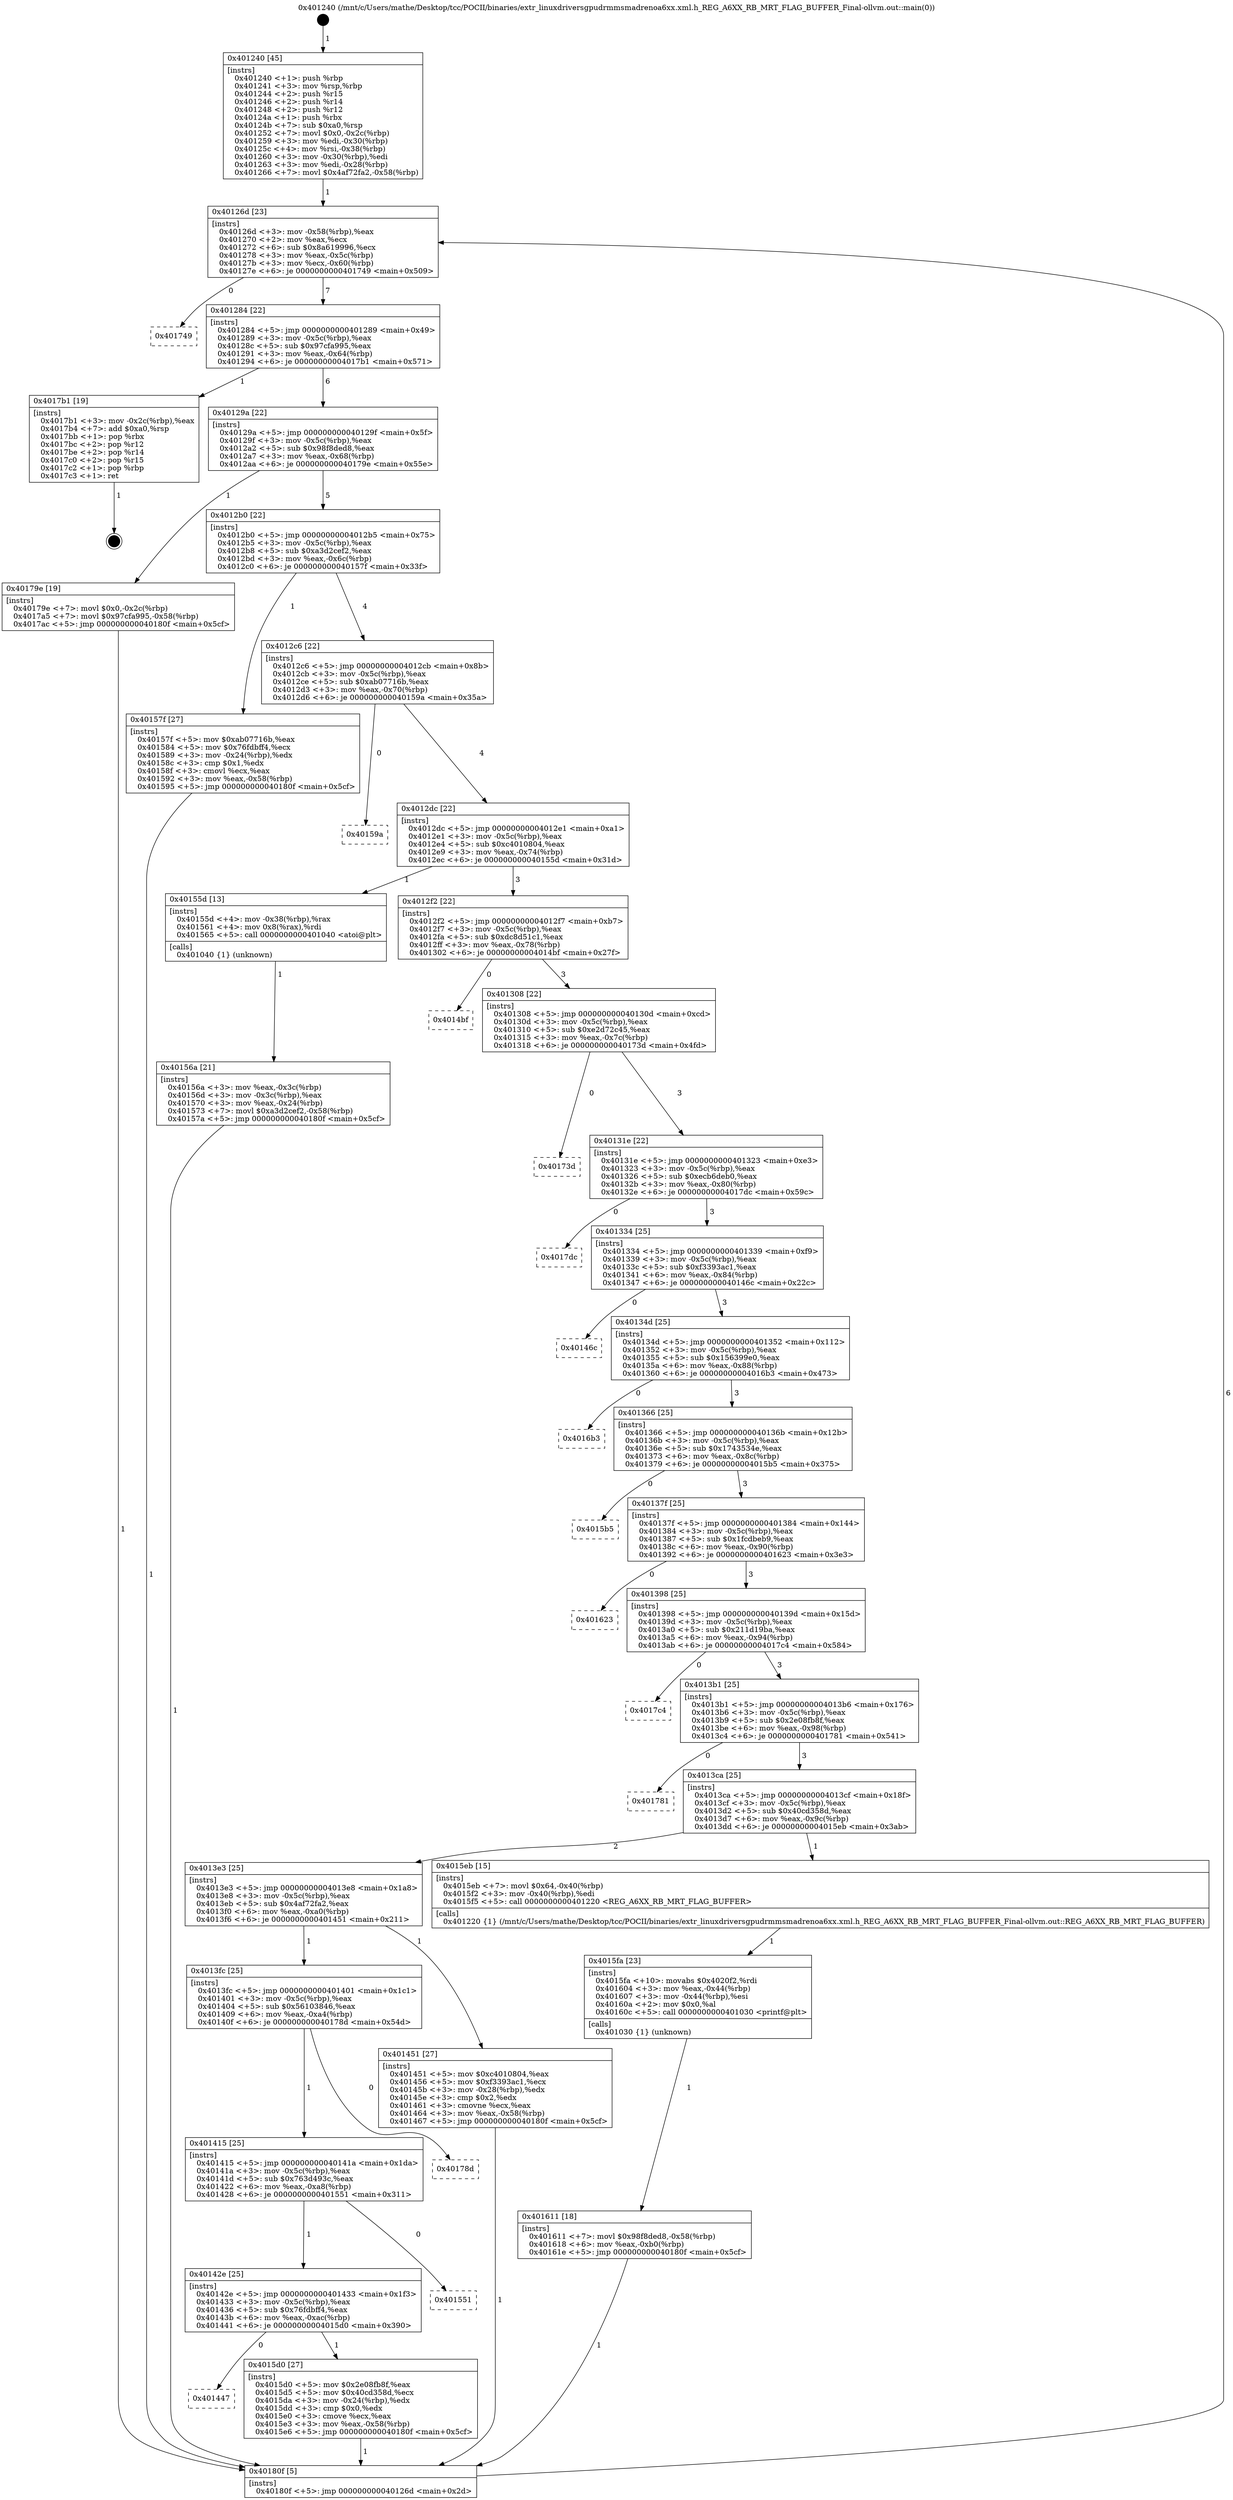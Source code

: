 digraph "0x401240" {
  label = "0x401240 (/mnt/c/Users/mathe/Desktop/tcc/POCII/binaries/extr_linuxdriversgpudrmmsmadrenoa6xx.xml.h_REG_A6XX_RB_MRT_FLAG_BUFFER_Final-ollvm.out::main(0))"
  labelloc = "t"
  node[shape=record]

  Entry [label="",width=0.3,height=0.3,shape=circle,fillcolor=black,style=filled]
  "0x40126d" [label="{
     0x40126d [23]\l
     | [instrs]\l
     &nbsp;&nbsp;0x40126d \<+3\>: mov -0x58(%rbp),%eax\l
     &nbsp;&nbsp;0x401270 \<+2\>: mov %eax,%ecx\l
     &nbsp;&nbsp;0x401272 \<+6\>: sub $0x8a619996,%ecx\l
     &nbsp;&nbsp;0x401278 \<+3\>: mov %eax,-0x5c(%rbp)\l
     &nbsp;&nbsp;0x40127b \<+3\>: mov %ecx,-0x60(%rbp)\l
     &nbsp;&nbsp;0x40127e \<+6\>: je 0000000000401749 \<main+0x509\>\l
  }"]
  "0x401749" [label="{
     0x401749\l
  }", style=dashed]
  "0x401284" [label="{
     0x401284 [22]\l
     | [instrs]\l
     &nbsp;&nbsp;0x401284 \<+5\>: jmp 0000000000401289 \<main+0x49\>\l
     &nbsp;&nbsp;0x401289 \<+3\>: mov -0x5c(%rbp),%eax\l
     &nbsp;&nbsp;0x40128c \<+5\>: sub $0x97cfa995,%eax\l
     &nbsp;&nbsp;0x401291 \<+3\>: mov %eax,-0x64(%rbp)\l
     &nbsp;&nbsp;0x401294 \<+6\>: je 00000000004017b1 \<main+0x571\>\l
  }"]
  Exit [label="",width=0.3,height=0.3,shape=circle,fillcolor=black,style=filled,peripheries=2]
  "0x4017b1" [label="{
     0x4017b1 [19]\l
     | [instrs]\l
     &nbsp;&nbsp;0x4017b1 \<+3\>: mov -0x2c(%rbp),%eax\l
     &nbsp;&nbsp;0x4017b4 \<+7\>: add $0xa0,%rsp\l
     &nbsp;&nbsp;0x4017bb \<+1\>: pop %rbx\l
     &nbsp;&nbsp;0x4017bc \<+2\>: pop %r12\l
     &nbsp;&nbsp;0x4017be \<+2\>: pop %r14\l
     &nbsp;&nbsp;0x4017c0 \<+2\>: pop %r15\l
     &nbsp;&nbsp;0x4017c2 \<+1\>: pop %rbp\l
     &nbsp;&nbsp;0x4017c3 \<+1\>: ret\l
  }"]
  "0x40129a" [label="{
     0x40129a [22]\l
     | [instrs]\l
     &nbsp;&nbsp;0x40129a \<+5\>: jmp 000000000040129f \<main+0x5f\>\l
     &nbsp;&nbsp;0x40129f \<+3\>: mov -0x5c(%rbp),%eax\l
     &nbsp;&nbsp;0x4012a2 \<+5\>: sub $0x98f8ded8,%eax\l
     &nbsp;&nbsp;0x4012a7 \<+3\>: mov %eax,-0x68(%rbp)\l
     &nbsp;&nbsp;0x4012aa \<+6\>: je 000000000040179e \<main+0x55e\>\l
  }"]
  "0x401611" [label="{
     0x401611 [18]\l
     | [instrs]\l
     &nbsp;&nbsp;0x401611 \<+7\>: movl $0x98f8ded8,-0x58(%rbp)\l
     &nbsp;&nbsp;0x401618 \<+6\>: mov %eax,-0xb0(%rbp)\l
     &nbsp;&nbsp;0x40161e \<+5\>: jmp 000000000040180f \<main+0x5cf\>\l
  }"]
  "0x40179e" [label="{
     0x40179e [19]\l
     | [instrs]\l
     &nbsp;&nbsp;0x40179e \<+7\>: movl $0x0,-0x2c(%rbp)\l
     &nbsp;&nbsp;0x4017a5 \<+7\>: movl $0x97cfa995,-0x58(%rbp)\l
     &nbsp;&nbsp;0x4017ac \<+5\>: jmp 000000000040180f \<main+0x5cf\>\l
  }"]
  "0x4012b0" [label="{
     0x4012b0 [22]\l
     | [instrs]\l
     &nbsp;&nbsp;0x4012b0 \<+5\>: jmp 00000000004012b5 \<main+0x75\>\l
     &nbsp;&nbsp;0x4012b5 \<+3\>: mov -0x5c(%rbp),%eax\l
     &nbsp;&nbsp;0x4012b8 \<+5\>: sub $0xa3d2cef2,%eax\l
     &nbsp;&nbsp;0x4012bd \<+3\>: mov %eax,-0x6c(%rbp)\l
     &nbsp;&nbsp;0x4012c0 \<+6\>: je 000000000040157f \<main+0x33f\>\l
  }"]
  "0x4015fa" [label="{
     0x4015fa [23]\l
     | [instrs]\l
     &nbsp;&nbsp;0x4015fa \<+10\>: movabs $0x4020f2,%rdi\l
     &nbsp;&nbsp;0x401604 \<+3\>: mov %eax,-0x44(%rbp)\l
     &nbsp;&nbsp;0x401607 \<+3\>: mov -0x44(%rbp),%esi\l
     &nbsp;&nbsp;0x40160a \<+2\>: mov $0x0,%al\l
     &nbsp;&nbsp;0x40160c \<+5\>: call 0000000000401030 \<printf@plt\>\l
     | [calls]\l
     &nbsp;&nbsp;0x401030 \{1\} (unknown)\l
  }"]
  "0x40157f" [label="{
     0x40157f [27]\l
     | [instrs]\l
     &nbsp;&nbsp;0x40157f \<+5\>: mov $0xab07716b,%eax\l
     &nbsp;&nbsp;0x401584 \<+5\>: mov $0x76fdbff4,%ecx\l
     &nbsp;&nbsp;0x401589 \<+3\>: mov -0x24(%rbp),%edx\l
     &nbsp;&nbsp;0x40158c \<+3\>: cmp $0x1,%edx\l
     &nbsp;&nbsp;0x40158f \<+3\>: cmovl %ecx,%eax\l
     &nbsp;&nbsp;0x401592 \<+3\>: mov %eax,-0x58(%rbp)\l
     &nbsp;&nbsp;0x401595 \<+5\>: jmp 000000000040180f \<main+0x5cf\>\l
  }"]
  "0x4012c6" [label="{
     0x4012c6 [22]\l
     | [instrs]\l
     &nbsp;&nbsp;0x4012c6 \<+5\>: jmp 00000000004012cb \<main+0x8b\>\l
     &nbsp;&nbsp;0x4012cb \<+3\>: mov -0x5c(%rbp),%eax\l
     &nbsp;&nbsp;0x4012ce \<+5\>: sub $0xab07716b,%eax\l
     &nbsp;&nbsp;0x4012d3 \<+3\>: mov %eax,-0x70(%rbp)\l
     &nbsp;&nbsp;0x4012d6 \<+6\>: je 000000000040159a \<main+0x35a\>\l
  }"]
  "0x401447" [label="{
     0x401447\l
  }", style=dashed]
  "0x40159a" [label="{
     0x40159a\l
  }", style=dashed]
  "0x4012dc" [label="{
     0x4012dc [22]\l
     | [instrs]\l
     &nbsp;&nbsp;0x4012dc \<+5\>: jmp 00000000004012e1 \<main+0xa1\>\l
     &nbsp;&nbsp;0x4012e1 \<+3\>: mov -0x5c(%rbp),%eax\l
     &nbsp;&nbsp;0x4012e4 \<+5\>: sub $0xc4010804,%eax\l
     &nbsp;&nbsp;0x4012e9 \<+3\>: mov %eax,-0x74(%rbp)\l
     &nbsp;&nbsp;0x4012ec \<+6\>: je 000000000040155d \<main+0x31d\>\l
  }"]
  "0x4015d0" [label="{
     0x4015d0 [27]\l
     | [instrs]\l
     &nbsp;&nbsp;0x4015d0 \<+5\>: mov $0x2e08fb8f,%eax\l
     &nbsp;&nbsp;0x4015d5 \<+5\>: mov $0x40cd358d,%ecx\l
     &nbsp;&nbsp;0x4015da \<+3\>: mov -0x24(%rbp),%edx\l
     &nbsp;&nbsp;0x4015dd \<+3\>: cmp $0x0,%edx\l
     &nbsp;&nbsp;0x4015e0 \<+3\>: cmove %ecx,%eax\l
     &nbsp;&nbsp;0x4015e3 \<+3\>: mov %eax,-0x58(%rbp)\l
     &nbsp;&nbsp;0x4015e6 \<+5\>: jmp 000000000040180f \<main+0x5cf\>\l
  }"]
  "0x40155d" [label="{
     0x40155d [13]\l
     | [instrs]\l
     &nbsp;&nbsp;0x40155d \<+4\>: mov -0x38(%rbp),%rax\l
     &nbsp;&nbsp;0x401561 \<+4\>: mov 0x8(%rax),%rdi\l
     &nbsp;&nbsp;0x401565 \<+5\>: call 0000000000401040 \<atoi@plt\>\l
     | [calls]\l
     &nbsp;&nbsp;0x401040 \{1\} (unknown)\l
  }"]
  "0x4012f2" [label="{
     0x4012f2 [22]\l
     | [instrs]\l
     &nbsp;&nbsp;0x4012f2 \<+5\>: jmp 00000000004012f7 \<main+0xb7\>\l
     &nbsp;&nbsp;0x4012f7 \<+3\>: mov -0x5c(%rbp),%eax\l
     &nbsp;&nbsp;0x4012fa \<+5\>: sub $0xdc8d51c1,%eax\l
     &nbsp;&nbsp;0x4012ff \<+3\>: mov %eax,-0x78(%rbp)\l
     &nbsp;&nbsp;0x401302 \<+6\>: je 00000000004014bf \<main+0x27f\>\l
  }"]
  "0x40142e" [label="{
     0x40142e [25]\l
     | [instrs]\l
     &nbsp;&nbsp;0x40142e \<+5\>: jmp 0000000000401433 \<main+0x1f3\>\l
     &nbsp;&nbsp;0x401433 \<+3\>: mov -0x5c(%rbp),%eax\l
     &nbsp;&nbsp;0x401436 \<+5\>: sub $0x76fdbff4,%eax\l
     &nbsp;&nbsp;0x40143b \<+6\>: mov %eax,-0xac(%rbp)\l
     &nbsp;&nbsp;0x401441 \<+6\>: je 00000000004015d0 \<main+0x390\>\l
  }"]
  "0x4014bf" [label="{
     0x4014bf\l
  }", style=dashed]
  "0x401308" [label="{
     0x401308 [22]\l
     | [instrs]\l
     &nbsp;&nbsp;0x401308 \<+5\>: jmp 000000000040130d \<main+0xcd\>\l
     &nbsp;&nbsp;0x40130d \<+3\>: mov -0x5c(%rbp),%eax\l
     &nbsp;&nbsp;0x401310 \<+5\>: sub $0xe2d72c45,%eax\l
     &nbsp;&nbsp;0x401315 \<+3\>: mov %eax,-0x7c(%rbp)\l
     &nbsp;&nbsp;0x401318 \<+6\>: je 000000000040173d \<main+0x4fd\>\l
  }"]
  "0x401551" [label="{
     0x401551\l
  }", style=dashed]
  "0x40173d" [label="{
     0x40173d\l
  }", style=dashed]
  "0x40131e" [label="{
     0x40131e [22]\l
     | [instrs]\l
     &nbsp;&nbsp;0x40131e \<+5\>: jmp 0000000000401323 \<main+0xe3\>\l
     &nbsp;&nbsp;0x401323 \<+3\>: mov -0x5c(%rbp),%eax\l
     &nbsp;&nbsp;0x401326 \<+5\>: sub $0xecb6deb0,%eax\l
     &nbsp;&nbsp;0x40132b \<+3\>: mov %eax,-0x80(%rbp)\l
     &nbsp;&nbsp;0x40132e \<+6\>: je 00000000004017dc \<main+0x59c\>\l
  }"]
  "0x401415" [label="{
     0x401415 [25]\l
     | [instrs]\l
     &nbsp;&nbsp;0x401415 \<+5\>: jmp 000000000040141a \<main+0x1da\>\l
     &nbsp;&nbsp;0x40141a \<+3\>: mov -0x5c(%rbp),%eax\l
     &nbsp;&nbsp;0x40141d \<+5\>: sub $0x763d493c,%eax\l
     &nbsp;&nbsp;0x401422 \<+6\>: mov %eax,-0xa8(%rbp)\l
     &nbsp;&nbsp;0x401428 \<+6\>: je 0000000000401551 \<main+0x311\>\l
  }"]
  "0x4017dc" [label="{
     0x4017dc\l
  }", style=dashed]
  "0x401334" [label="{
     0x401334 [25]\l
     | [instrs]\l
     &nbsp;&nbsp;0x401334 \<+5\>: jmp 0000000000401339 \<main+0xf9\>\l
     &nbsp;&nbsp;0x401339 \<+3\>: mov -0x5c(%rbp),%eax\l
     &nbsp;&nbsp;0x40133c \<+5\>: sub $0xf3393ac1,%eax\l
     &nbsp;&nbsp;0x401341 \<+6\>: mov %eax,-0x84(%rbp)\l
     &nbsp;&nbsp;0x401347 \<+6\>: je 000000000040146c \<main+0x22c\>\l
  }"]
  "0x40178d" [label="{
     0x40178d\l
  }", style=dashed]
  "0x40146c" [label="{
     0x40146c\l
  }", style=dashed]
  "0x40134d" [label="{
     0x40134d [25]\l
     | [instrs]\l
     &nbsp;&nbsp;0x40134d \<+5\>: jmp 0000000000401352 \<main+0x112\>\l
     &nbsp;&nbsp;0x401352 \<+3\>: mov -0x5c(%rbp),%eax\l
     &nbsp;&nbsp;0x401355 \<+5\>: sub $0x156399e0,%eax\l
     &nbsp;&nbsp;0x40135a \<+6\>: mov %eax,-0x88(%rbp)\l
     &nbsp;&nbsp;0x401360 \<+6\>: je 00000000004016b3 \<main+0x473\>\l
  }"]
  "0x40156a" [label="{
     0x40156a [21]\l
     | [instrs]\l
     &nbsp;&nbsp;0x40156a \<+3\>: mov %eax,-0x3c(%rbp)\l
     &nbsp;&nbsp;0x40156d \<+3\>: mov -0x3c(%rbp),%eax\l
     &nbsp;&nbsp;0x401570 \<+3\>: mov %eax,-0x24(%rbp)\l
     &nbsp;&nbsp;0x401573 \<+7\>: movl $0xa3d2cef2,-0x58(%rbp)\l
     &nbsp;&nbsp;0x40157a \<+5\>: jmp 000000000040180f \<main+0x5cf\>\l
  }"]
  "0x4016b3" [label="{
     0x4016b3\l
  }", style=dashed]
  "0x401366" [label="{
     0x401366 [25]\l
     | [instrs]\l
     &nbsp;&nbsp;0x401366 \<+5\>: jmp 000000000040136b \<main+0x12b\>\l
     &nbsp;&nbsp;0x40136b \<+3\>: mov -0x5c(%rbp),%eax\l
     &nbsp;&nbsp;0x40136e \<+5\>: sub $0x1743534e,%eax\l
     &nbsp;&nbsp;0x401373 \<+6\>: mov %eax,-0x8c(%rbp)\l
     &nbsp;&nbsp;0x401379 \<+6\>: je 00000000004015b5 \<main+0x375\>\l
  }"]
  "0x401240" [label="{
     0x401240 [45]\l
     | [instrs]\l
     &nbsp;&nbsp;0x401240 \<+1\>: push %rbp\l
     &nbsp;&nbsp;0x401241 \<+3\>: mov %rsp,%rbp\l
     &nbsp;&nbsp;0x401244 \<+2\>: push %r15\l
     &nbsp;&nbsp;0x401246 \<+2\>: push %r14\l
     &nbsp;&nbsp;0x401248 \<+2\>: push %r12\l
     &nbsp;&nbsp;0x40124a \<+1\>: push %rbx\l
     &nbsp;&nbsp;0x40124b \<+7\>: sub $0xa0,%rsp\l
     &nbsp;&nbsp;0x401252 \<+7\>: movl $0x0,-0x2c(%rbp)\l
     &nbsp;&nbsp;0x401259 \<+3\>: mov %edi,-0x30(%rbp)\l
     &nbsp;&nbsp;0x40125c \<+4\>: mov %rsi,-0x38(%rbp)\l
     &nbsp;&nbsp;0x401260 \<+3\>: mov -0x30(%rbp),%edi\l
     &nbsp;&nbsp;0x401263 \<+3\>: mov %edi,-0x28(%rbp)\l
     &nbsp;&nbsp;0x401266 \<+7\>: movl $0x4af72fa2,-0x58(%rbp)\l
  }"]
  "0x4015b5" [label="{
     0x4015b5\l
  }", style=dashed]
  "0x40137f" [label="{
     0x40137f [25]\l
     | [instrs]\l
     &nbsp;&nbsp;0x40137f \<+5\>: jmp 0000000000401384 \<main+0x144\>\l
     &nbsp;&nbsp;0x401384 \<+3\>: mov -0x5c(%rbp),%eax\l
     &nbsp;&nbsp;0x401387 \<+5\>: sub $0x1fcdbeb9,%eax\l
     &nbsp;&nbsp;0x40138c \<+6\>: mov %eax,-0x90(%rbp)\l
     &nbsp;&nbsp;0x401392 \<+6\>: je 0000000000401623 \<main+0x3e3\>\l
  }"]
  "0x40180f" [label="{
     0x40180f [5]\l
     | [instrs]\l
     &nbsp;&nbsp;0x40180f \<+5\>: jmp 000000000040126d \<main+0x2d\>\l
  }"]
  "0x401623" [label="{
     0x401623\l
  }", style=dashed]
  "0x401398" [label="{
     0x401398 [25]\l
     | [instrs]\l
     &nbsp;&nbsp;0x401398 \<+5\>: jmp 000000000040139d \<main+0x15d\>\l
     &nbsp;&nbsp;0x40139d \<+3\>: mov -0x5c(%rbp),%eax\l
     &nbsp;&nbsp;0x4013a0 \<+5\>: sub $0x211d19ba,%eax\l
     &nbsp;&nbsp;0x4013a5 \<+6\>: mov %eax,-0x94(%rbp)\l
     &nbsp;&nbsp;0x4013ab \<+6\>: je 00000000004017c4 \<main+0x584\>\l
  }"]
  "0x4013fc" [label="{
     0x4013fc [25]\l
     | [instrs]\l
     &nbsp;&nbsp;0x4013fc \<+5\>: jmp 0000000000401401 \<main+0x1c1\>\l
     &nbsp;&nbsp;0x401401 \<+3\>: mov -0x5c(%rbp),%eax\l
     &nbsp;&nbsp;0x401404 \<+5\>: sub $0x56103846,%eax\l
     &nbsp;&nbsp;0x401409 \<+6\>: mov %eax,-0xa4(%rbp)\l
     &nbsp;&nbsp;0x40140f \<+6\>: je 000000000040178d \<main+0x54d\>\l
  }"]
  "0x4017c4" [label="{
     0x4017c4\l
  }", style=dashed]
  "0x4013b1" [label="{
     0x4013b1 [25]\l
     | [instrs]\l
     &nbsp;&nbsp;0x4013b1 \<+5\>: jmp 00000000004013b6 \<main+0x176\>\l
     &nbsp;&nbsp;0x4013b6 \<+3\>: mov -0x5c(%rbp),%eax\l
     &nbsp;&nbsp;0x4013b9 \<+5\>: sub $0x2e08fb8f,%eax\l
     &nbsp;&nbsp;0x4013be \<+6\>: mov %eax,-0x98(%rbp)\l
     &nbsp;&nbsp;0x4013c4 \<+6\>: je 0000000000401781 \<main+0x541\>\l
  }"]
  "0x401451" [label="{
     0x401451 [27]\l
     | [instrs]\l
     &nbsp;&nbsp;0x401451 \<+5\>: mov $0xc4010804,%eax\l
     &nbsp;&nbsp;0x401456 \<+5\>: mov $0xf3393ac1,%ecx\l
     &nbsp;&nbsp;0x40145b \<+3\>: mov -0x28(%rbp),%edx\l
     &nbsp;&nbsp;0x40145e \<+3\>: cmp $0x2,%edx\l
     &nbsp;&nbsp;0x401461 \<+3\>: cmovne %ecx,%eax\l
     &nbsp;&nbsp;0x401464 \<+3\>: mov %eax,-0x58(%rbp)\l
     &nbsp;&nbsp;0x401467 \<+5\>: jmp 000000000040180f \<main+0x5cf\>\l
  }"]
  "0x401781" [label="{
     0x401781\l
  }", style=dashed]
  "0x4013ca" [label="{
     0x4013ca [25]\l
     | [instrs]\l
     &nbsp;&nbsp;0x4013ca \<+5\>: jmp 00000000004013cf \<main+0x18f\>\l
     &nbsp;&nbsp;0x4013cf \<+3\>: mov -0x5c(%rbp),%eax\l
     &nbsp;&nbsp;0x4013d2 \<+5\>: sub $0x40cd358d,%eax\l
     &nbsp;&nbsp;0x4013d7 \<+6\>: mov %eax,-0x9c(%rbp)\l
     &nbsp;&nbsp;0x4013dd \<+6\>: je 00000000004015eb \<main+0x3ab\>\l
  }"]
  "0x4013e3" [label="{
     0x4013e3 [25]\l
     | [instrs]\l
     &nbsp;&nbsp;0x4013e3 \<+5\>: jmp 00000000004013e8 \<main+0x1a8\>\l
     &nbsp;&nbsp;0x4013e8 \<+3\>: mov -0x5c(%rbp),%eax\l
     &nbsp;&nbsp;0x4013eb \<+5\>: sub $0x4af72fa2,%eax\l
     &nbsp;&nbsp;0x4013f0 \<+6\>: mov %eax,-0xa0(%rbp)\l
     &nbsp;&nbsp;0x4013f6 \<+6\>: je 0000000000401451 \<main+0x211\>\l
  }"]
  "0x4015eb" [label="{
     0x4015eb [15]\l
     | [instrs]\l
     &nbsp;&nbsp;0x4015eb \<+7\>: movl $0x64,-0x40(%rbp)\l
     &nbsp;&nbsp;0x4015f2 \<+3\>: mov -0x40(%rbp),%edi\l
     &nbsp;&nbsp;0x4015f5 \<+5\>: call 0000000000401220 \<REG_A6XX_RB_MRT_FLAG_BUFFER\>\l
     | [calls]\l
     &nbsp;&nbsp;0x401220 \{1\} (/mnt/c/Users/mathe/Desktop/tcc/POCII/binaries/extr_linuxdriversgpudrmmsmadrenoa6xx.xml.h_REG_A6XX_RB_MRT_FLAG_BUFFER_Final-ollvm.out::REG_A6XX_RB_MRT_FLAG_BUFFER)\l
  }"]
  Entry -> "0x401240" [label=" 1"]
  "0x40126d" -> "0x401749" [label=" 0"]
  "0x40126d" -> "0x401284" [label=" 7"]
  "0x4017b1" -> Exit [label=" 1"]
  "0x401284" -> "0x4017b1" [label=" 1"]
  "0x401284" -> "0x40129a" [label=" 6"]
  "0x40179e" -> "0x40180f" [label=" 1"]
  "0x40129a" -> "0x40179e" [label=" 1"]
  "0x40129a" -> "0x4012b0" [label=" 5"]
  "0x401611" -> "0x40180f" [label=" 1"]
  "0x4012b0" -> "0x40157f" [label=" 1"]
  "0x4012b0" -> "0x4012c6" [label=" 4"]
  "0x4015fa" -> "0x401611" [label=" 1"]
  "0x4012c6" -> "0x40159a" [label=" 0"]
  "0x4012c6" -> "0x4012dc" [label=" 4"]
  "0x4015eb" -> "0x4015fa" [label=" 1"]
  "0x4012dc" -> "0x40155d" [label=" 1"]
  "0x4012dc" -> "0x4012f2" [label=" 3"]
  "0x4015d0" -> "0x40180f" [label=" 1"]
  "0x4012f2" -> "0x4014bf" [label=" 0"]
  "0x4012f2" -> "0x401308" [label=" 3"]
  "0x40142e" -> "0x4015d0" [label=" 1"]
  "0x401308" -> "0x40173d" [label=" 0"]
  "0x401308" -> "0x40131e" [label=" 3"]
  "0x40142e" -> "0x401447" [label=" 0"]
  "0x40131e" -> "0x4017dc" [label=" 0"]
  "0x40131e" -> "0x401334" [label=" 3"]
  "0x401415" -> "0x401551" [label=" 0"]
  "0x401334" -> "0x40146c" [label=" 0"]
  "0x401334" -> "0x40134d" [label=" 3"]
  "0x401415" -> "0x40142e" [label=" 1"]
  "0x40134d" -> "0x4016b3" [label=" 0"]
  "0x40134d" -> "0x401366" [label=" 3"]
  "0x4013fc" -> "0x40178d" [label=" 0"]
  "0x401366" -> "0x4015b5" [label=" 0"]
  "0x401366" -> "0x40137f" [label=" 3"]
  "0x4013fc" -> "0x401415" [label=" 1"]
  "0x40137f" -> "0x401623" [label=" 0"]
  "0x40137f" -> "0x401398" [label=" 3"]
  "0x40157f" -> "0x40180f" [label=" 1"]
  "0x401398" -> "0x4017c4" [label=" 0"]
  "0x401398" -> "0x4013b1" [label=" 3"]
  "0x40156a" -> "0x40180f" [label=" 1"]
  "0x4013b1" -> "0x401781" [label=" 0"]
  "0x4013b1" -> "0x4013ca" [label=" 3"]
  "0x40155d" -> "0x40156a" [label=" 1"]
  "0x4013ca" -> "0x4015eb" [label=" 1"]
  "0x4013ca" -> "0x4013e3" [label=" 2"]
  "0x40180f" -> "0x40126d" [label=" 6"]
  "0x4013e3" -> "0x401451" [label=" 1"]
  "0x4013e3" -> "0x4013fc" [label=" 1"]
  "0x401451" -> "0x40180f" [label=" 1"]
  "0x401240" -> "0x40126d" [label=" 1"]
}
